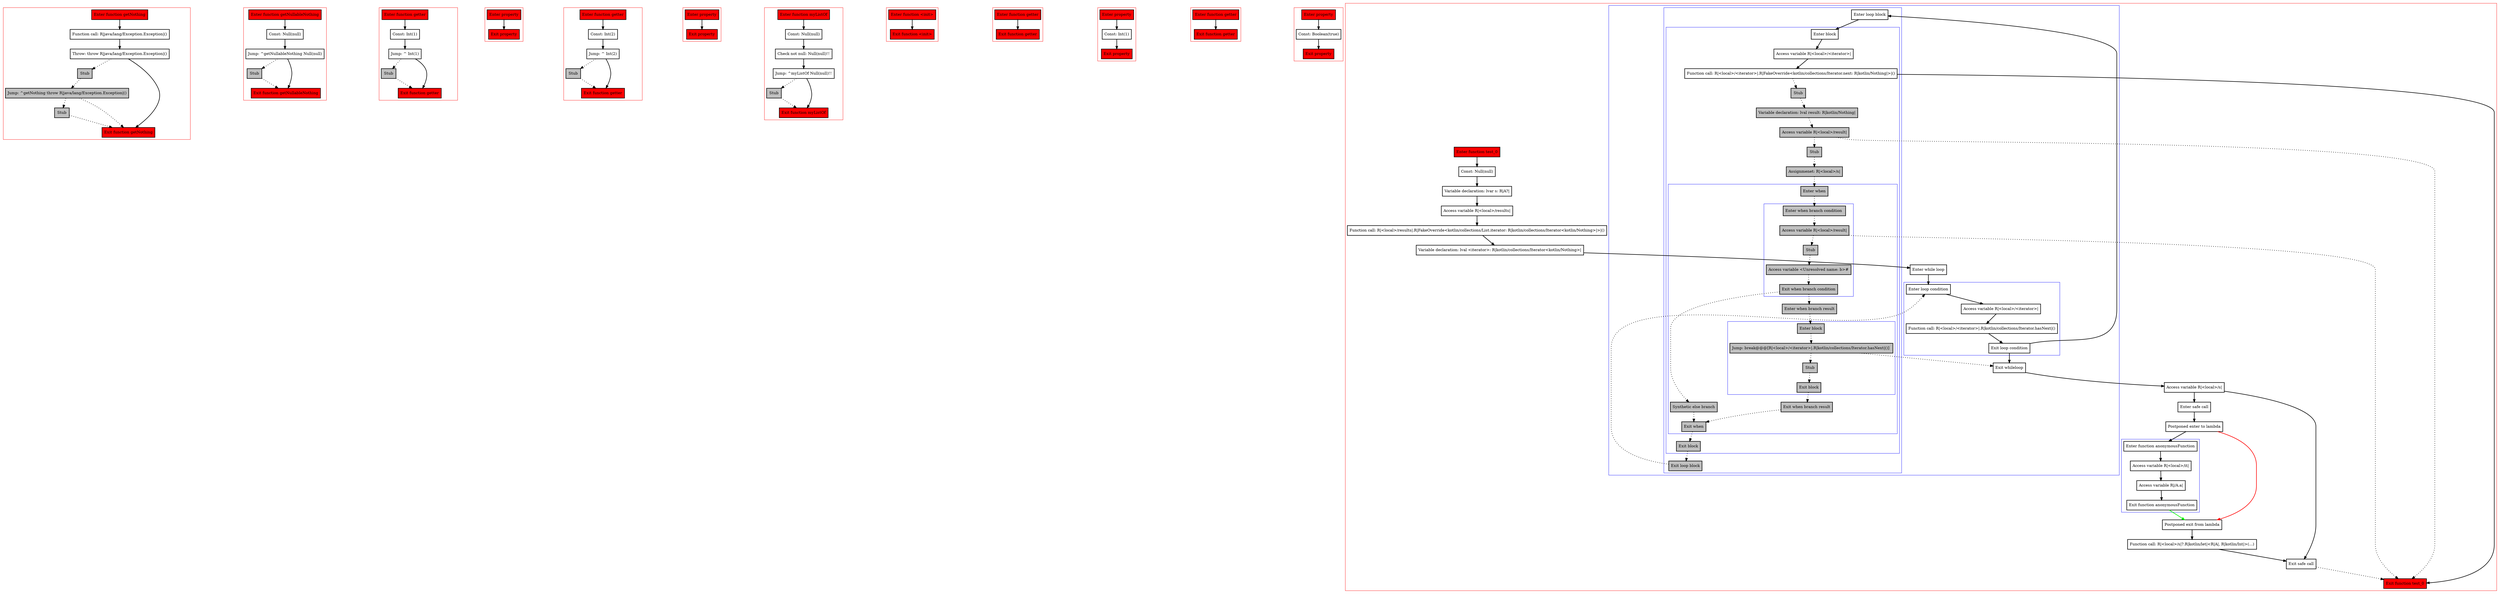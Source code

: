 digraph smartcastToNothing_kt {
    graph [nodesep=3]
    node [shape=box penwidth=2]
    edge [penwidth=2]

    subgraph cluster_0 {
        color=red
        0 [label="Enter function getNothing" style="filled" fillcolor=red];
        1 [label="Function call: R|java/lang/Exception.Exception|()"];
        2 [label="Throw: throw R|java/lang/Exception.Exception|()"];
        3 [label="Stub" style="filled" fillcolor=gray];
        4 [label="Jump: ^getNothing throw R|java/lang/Exception.Exception|()" style="filled" fillcolor=gray];
        5 [label="Stub" style="filled" fillcolor=gray];
        6 [label="Exit function getNothing" style="filled" fillcolor=red];
    }

    0 -> {1};
    1 -> {2};
    2 -> {6};
    2 -> {3} [style=dotted];
    3 -> {4} [style=dotted];
    4 -> {6 5} [style=dotted];
    5 -> {6} [style=dotted];

    subgraph cluster_1 {
        color=red
        7 [label="Enter function getNullableNothing" style="filled" fillcolor=red];
        8 [label="Const: Null(null)"];
        9 [label="Jump: ^getNullableNothing Null(null)"];
        10 [label="Stub" style="filled" fillcolor=gray];
        11 [label="Exit function getNullableNothing" style="filled" fillcolor=red];
    }

    7 -> {8};
    8 -> {9};
    9 -> {11};
    9 -> {10} [style=dotted];
    10 -> {11} [style=dotted];

    subgraph cluster_2 {
        color=red
        12 [label="Enter function getter" style="filled" fillcolor=red];
        13 [label="Const: Int(1)"];
        14 [label="Jump: ^ Int(1)"];
        15 [label="Stub" style="filled" fillcolor=gray];
        16 [label="Exit function getter" style="filled" fillcolor=red];
    }

    12 -> {13};
    13 -> {14};
    14 -> {16};
    14 -> {15} [style=dotted];
    15 -> {16} [style=dotted];

    subgraph cluster_3 {
        color=red
        17 [label="Enter property" style="filled" fillcolor=red];
        18 [label="Exit property" style="filled" fillcolor=red];
    }

    17 -> {18};

    subgraph cluster_4 {
        color=red
        19 [label="Enter function getter" style="filled" fillcolor=red];
        20 [label="Const: Int(2)"];
        21 [label="Jump: ^ Int(2)"];
        22 [label="Stub" style="filled" fillcolor=gray];
        23 [label="Exit function getter" style="filled" fillcolor=red];
    }

    19 -> {20};
    20 -> {21};
    21 -> {23};
    21 -> {22} [style=dotted];
    22 -> {23} [style=dotted];

    subgraph cluster_5 {
        color=red
        24 [label="Enter property" style="filled" fillcolor=red];
        25 [label="Exit property" style="filled" fillcolor=red];
    }

    24 -> {25};

    subgraph cluster_6 {
        color=red
        26 [label="Enter function myListOf" style="filled" fillcolor=red];
        27 [label="Const: Null(null)"];
        28 [label="Check not null: Null(null)!!"];
        29 [label="Jump: ^myListOf Null(null)!!"];
        30 [label="Stub" style="filled" fillcolor=gray];
        31 [label="Exit function myListOf" style="filled" fillcolor=red];
    }

    26 -> {27};
    27 -> {28};
    28 -> {29};
    29 -> {31};
    29 -> {30} [style=dotted];
    30 -> {31} [style=dotted];

    subgraph cluster_7 {
        color=red
        32 [label="Enter function <init>" style="filled" fillcolor=red];
        33 [label="Exit function <init>" style="filled" fillcolor=red];
    }

    32 -> {33};

    subgraph cluster_8 {
        color=red
        34 [label="Enter function getter" style="filled" fillcolor=red];
        35 [label="Exit function getter" style="filled" fillcolor=red];
    }

    34 -> {35};

    subgraph cluster_9 {
        color=red
        36 [label="Enter property" style="filled" fillcolor=red];
        37 [label="Const: Int(1)"];
        38 [label="Exit property" style="filled" fillcolor=red];
    }

    36 -> {37};
    37 -> {38};

    subgraph cluster_10 {
        color=red
        39 [label="Enter function getter" style="filled" fillcolor=red];
        40 [label="Exit function getter" style="filled" fillcolor=red];
    }

    39 -> {40};

    subgraph cluster_11 {
        color=red
        41 [label="Enter property" style="filled" fillcolor=red];
        42 [label="Const: Boolean(true)"];
        43 [label="Exit property" style="filled" fillcolor=red];
    }

    41 -> {42};
    42 -> {43};

    subgraph cluster_12 {
        color=red
        44 [label="Enter function test_0" style="filled" fillcolor=red];
        45 [label="Const: Null(null)"];
        46 [label="Variable declaration: lvar s: R|A?|"];
        47 [label="Access variable R|<local>/results|"];
        48 [label="Function call: R|<local>/results|.R|FakeOverride<kotlin/collections/List.iterator: R|kotlin/collections/Iterator<kotlin/Nothing>|>|()"];
        49 [label="Variable declaration: lval <iterator>: R|kotlin/collections/Iterator<kotlin/Nothing>|"];
        subgraph cluster_13 {
            color=blue
            50 [label="Enter while loop"];
            subgraph cluster_14 {
                color=blue
                51 [label="Enter loop condition"];
                52 [label="Access variable R|<local>/<iterator>|"];
                53 [label="Function call: R|<local>/<iterator>|.R|kotlin/collections/Iterator.hasNext|()"];
                54 [label="Exit loop condition"];
            }
            subgraph cluster_15 {
                color=blue
                55 [label="Enter loop block"];
                subgraph cluster_16 {
                    color=blue
                    56 [label="Enter block"];
                    57 [label="Access variable R|<local>/<iterator>|"];
                    58 [label="Function call: R|<local>/<iterator>|.R|FakeOverride<kotlin/collections/Iterator.next: R|kotlin/Nothing|>|()"];
                    59 [label="Stub" style="filled" fillcolor=gray];
                    60 [label="Variable declaration: lval result: R|kotlin/Nothing|" style="filled" fillcolor=gray];
                    61 [label="Access variable R|<local>/result|" style="filled" fillcolor=gray];
                    62 [label="Stub" style="filled" fillcolor=gray];
                    63 [label="Assignmenet: R|<local>/s|" style="filled" fillcolor=gray];
                    subgraph cluster_17 {
                        color=blue
                        64 [label="Enter when" style="filled" fillcolor=gray];
                        subgraph cluster_18 {
                            color=blue
                            65 [label="Enter when branch condition " style="filled" fillcolor=gray];
                            66 [label="Access variable R|<local>/result|" style="filled" fillcolor=gray];
                            67 [label="Stub" style="filled" fillcolor=gray];
                            68 [label="Access variable <Unresolved name: b>#" style="filled" fillcolor=gray];
                            69 [label="Exit when branch condition" style="filled" fillcolor=gray];
                        }
                        70 [label="Synthetic else branch" style="filled" fillcolor=gray];
                        71 [label="Enter when branch result" style="filled" fillcolor=gray];
                        subgraph cluster_19 {
                            color=blue
                            72 [label="Enter block" style="filled" fillcolor=gray];
                            73 [label="Jump: break@@@[R|<local>/<iterator>|.R|kotlin/collections/Iterator.hasNext|()] " style="filled" fillcolor=gray];
                            74 [label="Stub" style="filled" fillcolor=gray];
                            75 [label="Exit block" style="filled" fillcolor=gray];
                        }
                        76 [label="Exit when branch result" style="filled" fillcolor=gray];
                        77 [label="Exit when" style="filled" fillcolor=gray];
                    }
                    78 [label="Exit block" style="filled" fillcolor=gray];
                }
                79 [label="Exit loop block" style="filled" fillcolor=gray];
            }
            80 [label="Exit whileloop"];
        }
        81 [label="Access variable R|<local>/s|"];
        82 [label="Enter safe call"];
        83 [label="Postponed enter to lambda"];
        subgraph cluster_20 {
            color=blue
            84 [label="Enter function anonymousFunction"];
            85 [label="Access variable R|<local>/it|"];
            86 [label="Access variable R|/A.a|"];
            87 [label="Exit function anonymousFunction"];
        }
        88 [label="Postponed exit from lambda"];
        89 [label="Function call: R|<local>/s|?.R|kotlin/let|<R|A|, R|kotlin/Int|>(...)"];
        90 [label="Exit safe call"];
        91 [label="Exit function test_0" style="filled" fillcolor=red];
    }

    44 -> {45};
    45 -> {46};
    46 -> {47};
    47 -> {48};
    48 -> {49};
    49 -> {50};
    50 -> {51};
    51 -> {52};
    52 -> {53};
    53 -> {54};
    54 -> {80 55};
    55 -> {56};
    56 -> {57};
    57 -> {58};
    58 -> {91};
    58 -> {59} [style=dotted];
    59 -> {60} [style=dotted];
    60 -> {61} [style=dotted];
    61 -> {91 62} [style=dotted];
    62 -> {63} [style=dotted];
    63 -> {64} [style=dotted];
    64 -> {65} [style=dotted];
    65 -> {66} [style=dotted];
    66 -> {91 67} [style=dotted];
    67 -> {68} [style=dotted];
    68 -> {69} [style=dotted];
    69 -> {71 70} [style=dotted];
    70 -> {77} [style=dotted];
    71 -> {72} [style=dotted];
    72 -> {73} [style=dotted];
    73 -> {80 74} [style=dotted];
    74 -> {75} [style=dotted];
    75 -> {76} [style=dotted];
    76 -> {77} [style=dotted];
    77 -> {78} [style=dotted];
    78 -> {79} [style=dotted];
    79 -> {51} [style=dotted];
    80 -> {81};
    81 -> {82 90};
    82 -> {83};
    83 -> {84};
    83 -> {88} [color=red];
    84 -> {85};
    85 -> {86};
    86 -> {87};
    87 -> {88} [color=green];
    88 -> {89};
    89 -> {90};
    90 -> {91} [style=dotted];

}
